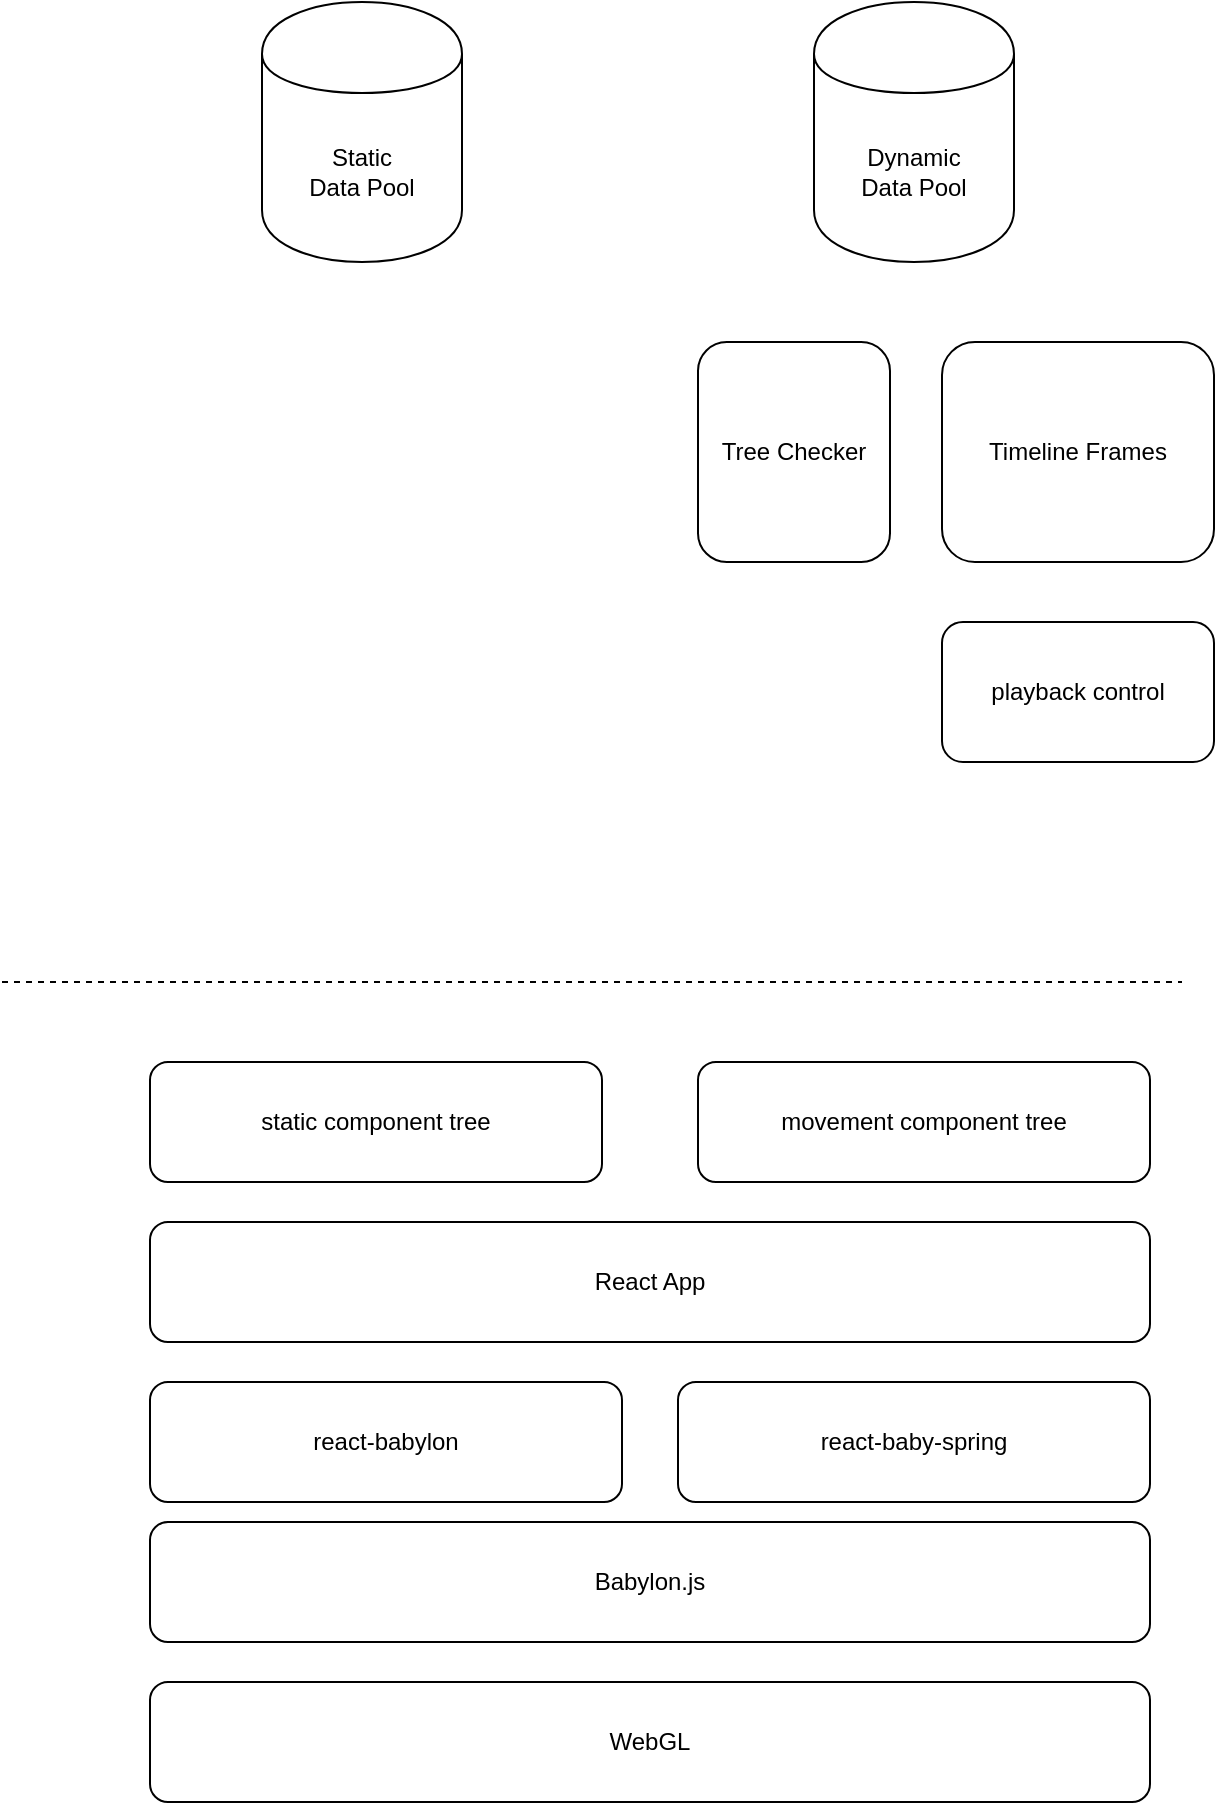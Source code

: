 <mxfile version="12.9.3" type="github">
  <diagram id="Fns80X8MUfb5Lub71skI" name="Page-1">
    <mxGraphModel dx="895" dy="591" grid="1" gridSize="10" guides="1" tooltips="1" connect="1" arrows="1" fold="1" page="1" pageScale="1" pageWidth="827" pageHeight="1169" math="0" shadow="0">
      <root>
        <mxCell id="0" />
        <mxCell id="1" parent="0" />
        <mxCell id="C6wJlV8o9P9KcJm7cXyE-1" value="React App" style="rounded=1;whiteSpace=wrap;html=1;" vertex="1" parent="1">
          <mxGeometry x="164" y="840" width="500" height="60" as="geometry" />
        </mxCell>
        <mxCell id="C6wJlV8o9P9KcJm7cXyE-4" value="Babylon.js" style="rounded=1;whiteSpace=wrap;html=1;" vertex="1" parent="1">
          <mxGeometry x="164" y="990" width="500" height="60" as="geometry" />
        </mxCell>
        <mxCell id="C6wJlV8o9P9KcJm7cXyE-5" value="WebGL" style="rounded=1;whiteSpace=wrap;html=1;" vertex="1" parent="1">
          <mxGeometry x="164" y="1070" width="500" height="60" as="geometry" />
        </mxCell>
        <mxCell id="C6wJlV8o9P9KcJm7cXyE-6" value="react-babylon" style="rounded=1;whiteSpace=wrap;html=1;" vertex="1" parent="1">
          <mxGeometry x="164" y="920" width="236" height="60" as="geometry" />
        </mxCell>
        <mxCell id="C6wJlV8o9P9KcJm7cXyE-7" value="react-baby-spring" style="rounded=1;whiteSpace=wrap;html=1;" vertex="1" parent="1">
          <mxGeometry x="428" y="920" width="236" height="60" as="geometry" />
        </mxCell>
        <mxCell id="C6wJlV8o9P9KcJm7cXyE-8" value="Static &lt;br&gt;Data Pool" style="shape=cylinder;whiteSpace=wrap;html=1;boundedLbl=1;backgroundOutline=1;" vertex="1" parent="1">
          <mxGeometry x="220" y="230" width="100" height="130" as="geometry" />
        </mxCell>
        <mxCell id="C6wJlV8o9P9KcJm7cXyE-9" value="" style="endArrow=none;dashed=1;html=1;" edge="1" parent="1">
          <mxGeometry width="50" height="50" relative="1" as="geometry">
            <mxPoint x="90" y="720" as="sourcePoint" />
            <mxPoint x="680" y="720" as="targetPoint" />
          </mxGeometry>
        </mxCell>
        <mxCell id="C6wJlV8o9P9KcJm7cXyE-10" value="&lt;span style=&quot;white-space: normal&quot;&gt;Dynamic &lt;br&gt;Data Pool&lt;/span&gt;" style="shape=cylinder;whiteSpace=wrap;html=1;boundedLbl=1;backgroundOutline=1;" vertex="1" parent="1">
          <mxGeometry x="496" y="230" width="100" height="130" as="geometry" />
        </mxCell>
        <mxCell id="C6wJlV8o9P9KcJm7cXyE-11" value="static component tree" style="rounded=1;whiteSpace=wrap;html=1;" vertex="1" parent="1">
          <mxGeometry x="164" y="760" width="226" height="60" as="geometry" />
        </mxCell>
        <mxCell id="C6wJlV8o9P9KcJm7cXyE-12" value="movement component tree" style="rounded=1;whiteSpace=wrap;html=1;" vertex="1" parent="1">
          <mxGeometry x="438" y="760" width="226" height="60" as="geometry" />
        </mxCell>
        <mxCell id="C6wJlV8o9P9KcJm7cXyE-13" value="Timeline Frames" style="rounded=1;whiteSpace=wrap;html=1;" vertex="1" parent="1">
          <mxGeometry x="560" y="400" width="136" height="110" as="geometry" />
        </mxCell>
        <mxCell id="C6wJlV8o9P9KcJm7cXyE-14" value="playback control" style="rounded=1;whiteSpace=wrap;html=1;" vertex="1" parent="1">
          <mxGeometry x="560" y="540" width="136" height="70" as="geometry" />
        </mxCell>
        <mxCell id="C6wJlV8o9P9KcJm7cXyE-16" value="Tree Checker" style="rounded=1;whiteSpace=wrap;html=1;" vertex="1" parent="1">
          <mxGeometry x="438" y="400" width="96" height="110" as="geometry" />
        </mxCell>
      </root>
    </mxGraphModel>
  </diagram>
</mxfile>
